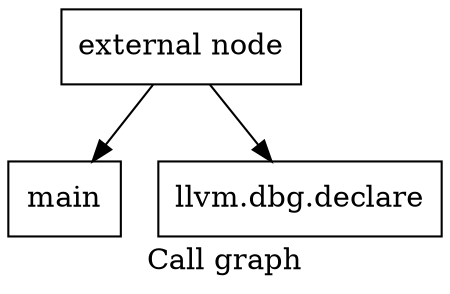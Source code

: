 digraph "Call graph" {
	label="Call graph";

	Node0x559f90295470 [shape=record,label="{external node}"];
	Node0x559f90295470 -> Node0x559f90295510;
	Node0x559f90295470 -> Node0x559f902955b0;
	Node0x559f90295510 [shape=record,label="{main}"];
	Node0x559f902955b0 [shape=record,label="{llvm.dbg.declare}"];
}
